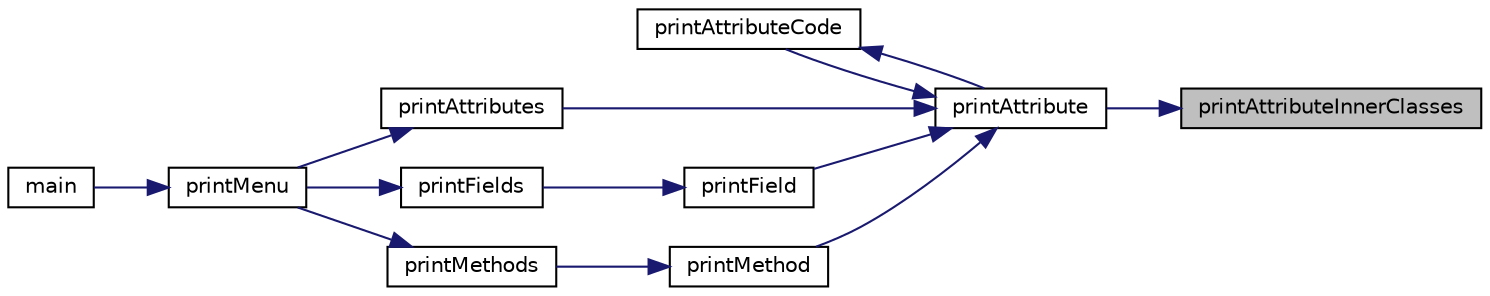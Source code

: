 digraph "printAttributeInnerClasses"
{
 // LATEX_PDF_SIZE
  edge [fontname="Helvetica",fontsize="10",labelfontname="Helvetica",labelfontsize="10"];
  node [fontname="Helvetica",fontsize="10",shape=record];
  rankdir="RL";
  Node1 [label="printAttributeInnerClasses",height=0.2,width=0.4,color="black", fillcolor="grey75", style="filled", fontcolor="black",tooltip=" "];
  Node1 -> Node2 [dir="back",color="midnightblue",fontsize="10",style="solid",fontname="Helvetica"];
  Node2 [label="printAttribute",height=0.2,width=0.4,color="black", fillcolor="white", style="filled",URL="$_print_menu_8cpp.html#a4e1043ade1570fc3be53e4c4d306ce98",tooltip=" "];
  Node2 -> Node3 [dir="back",color="midnightblue",fontsize="10",style="solid",fontname="Helvetica"];
  Node3 [label="printAttributeCode",height=0.2,width=0.4,color="black", fillcolor="white", style="filled",URL="$_print_menu_8cpp.html#aea00814bf40f6faa988136b79baeb076",tooltip=" "];
  Node3 -> Node2 [dir="back",color="midnightblue",fontsize="10",style="solid",fontname="Helvetica"];
  Node2 -> Node4 [dir="back",color="midnightblue",fontsize="10",style="solid",fontname="Helvetica"];
  Node4 [label="printAttributes",height=0.2,width=0.4,color="black", fillcolor="white", style="filled",URL="$_print_menu_8cpp.html#ab78e91e3db45547f7aaecafaadd7d341",tooltip=" "];
  Node4 -> Node5 [dir="back",color="midnightblue",fontsize="10",style="solid",fontname="Helvetica"];
  Node5 [label="printMenu",height=0.2,width=0.4,color="black", fillcolor="white", style="filled",URL="$_print_menu_8cpp.html#ac78f7aed8a15dc0da7ed6b4b3cd9b0c7",tooltip=" "];
  Node5 -> Node6 [dir="back",color="midnightblue",fontsize="10",style="solid",fontname="Helvetica"];
  Node6 [label="main",height=0.2,width=0.4,color="black", fillcolor="white", style="filled",URL="$main_8cpp.html#a0ddf1224851353fc92bfbff6f499fa97",tooltip=" "];
  Node2 -> Node7 [dir="back",color="midnightblue",fontsize="10",style="solid",fontname="Helvetica"];
  Node7 [label="printField",height=0.2,width=0.4,color="black", fillcolor="white", style="filled",URL="$_print_menu_8cpp.html#a0dcf0141e3a4412830dde2a8f9abf837",tooltip=" "];
  Node7 -> Node8 [dir="back",color="midnightblue",fontsize="10",style="solid",fontname="Helvetica"];
  Node8 [label="printFields",height=0.2,width=0.4,color="black", fillcolor="white", style="filled",URL="$_print_menu_8cpp.html#aac2dae3e961030500080e5003236897b",tooltip=" "];
  Node8 -> Node5 [dir="back",color="midnightblue",fontsize="10",style="solid",fontname="Helvetica"];
  Node2 -> Node9 [dir="back",color="midnightblue",fontsize="10",style="solid",fontname="Helvetica"];
  Node9 [label="printMethod",height=0.2,width=0.4,color="black", fillcolor="white", style="filled",URL="$_print_menu_8cpp.html#a4196a88e551ca218a5ce58f7e8463827",tooltip=" "];
  Node9 -> Node10 [dir="back",color="midnightblue",fontsize="10",style="solid",fontname="Helvetica"];
  Node10 [label="printMethods",height=0.2,width=0.4,color="black", fillcolor="white", style="filled",URL="$_print_menu_8cpp.html#a248294d9c0a26ee24db5af6a3998ef79",tooltip=" "];
  Node10 -> Node5 [dir="back",color="midnightblue",fontsize="10",style="solid",fontname="Helvetica"];
}
